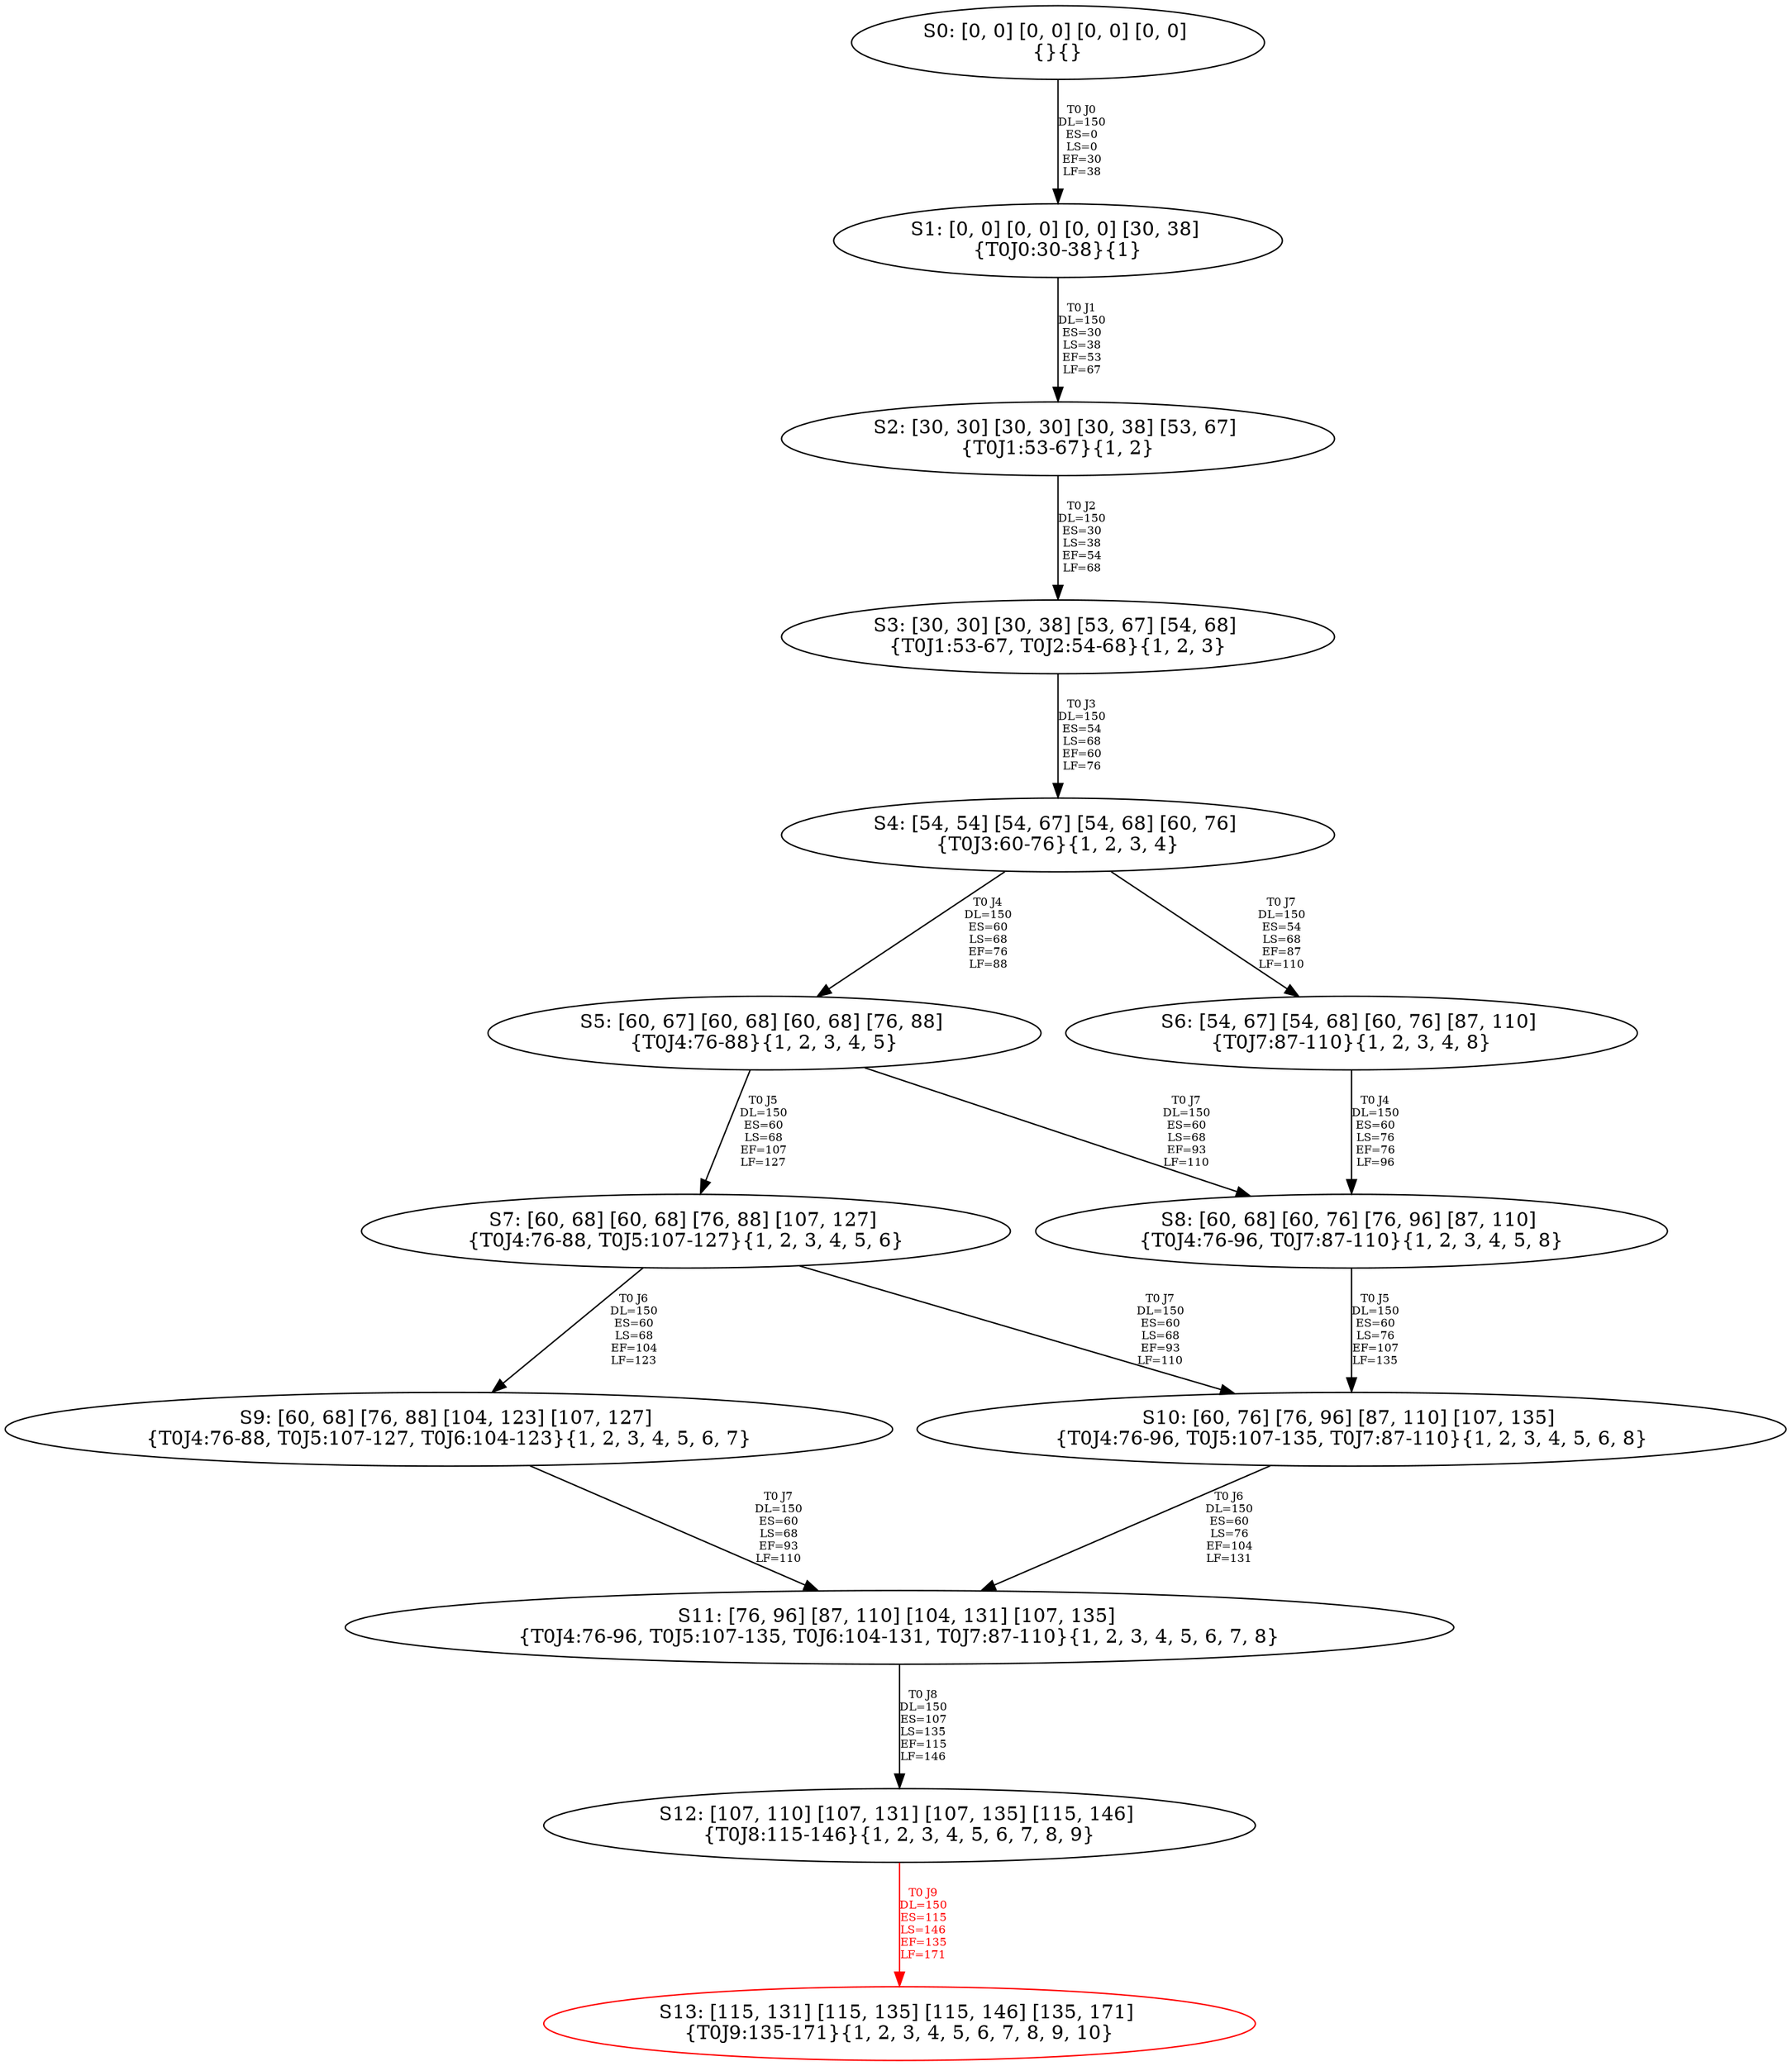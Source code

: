 digraph {
	S0[label="S0: [0, 0] [0, 0] [0, 0] [0, 0] \n{}{}"];
	S1[label="S1: [0, 0] [0, 0] [0, 0] [30, 38] \n{T0J0:30-38}{1}"];
	S2[label="S2: [30, 30] [30, 30] [30, 38] [53, 67] \n{T0J1:53-67}{1, 2}"];
	S3[label="S3: [30, 30] [30, 38] [53, 67] [54, 68] \n{T0J1:53-67, T0J2:54-68}{1, 2, 3}"];
	S4[label="S4: [54, 54] [54, 67] [54, 68] [60, 76] \n{T0J3:60-76}{1, 2, 3, 4}"];
	S5[label="S5: [60, 67] [60, 68] [60, 68] [76, 88] \n{T0J4:76-88}{1, 2, 3, 4, 5}"];
	S6[label="S6: [54, 67] [54, 68] [60, 76] [87, 110] \n{T0J7:87-110}{1, 2, 3, 4, 8}"];
	S7[label="S7: [60, 68] [60, 68] [76, 88] [107, 127] \n{T0J4:76-88, T0J5:107-127}{1, 2, 3, 4, 5, 6}"];
	S8[label="S8: [60, 68] [60, 76] [76, 96] [87, 110] \n{T0J4:76-96, T0J7:87-110}{1, 2, 3, 4, 5, 8}"];
	S9[label="S9: [60, 68] [76, 88] [104, 123] [107, 127] \n{T0J4:76-88, T0J5:107-127, T0J6:104-123}{1, 2, 3, 4, 5, 6, 7}"];
	S10[label="S10: [60, 76] [76, 96] [87, 110] [107, 135] \n{T0J4:76-96, T0J5:107-135, T0J7:87-110}{1, 2, 3, 4, 5, 6, 8}"];
	S11[label="S11: [76, 96] [87, 110] [104, 131] [107, 135] \n{T0J4:76-96, T0J5:107-135, T0J6:104-131, T0J7:87-110}{1, 2, 3, 4, 5, 6, 7, 8}"];
	S12[label="S12: [107, 110] [107, 131] [107, 135] [115, 146] \n{T0J8:115-146}{1, 2, 3, 4, 5, 6, 7, 8, 9}"];
	S13[label="S13: [115, 131] [115, 135] [115, 146] [135, 171] \n{T0J9:135-171}{1, 2, 3, 4, 5, 6, 7, 8, 9, 10}"];
	S0 -> S1[label="T0 J0\nDL=150\nES=0\nLS=0\nEF=30\nLF=38",fontsize=8];
	S1 -> S2[label="T0 J1\nDL=150\nES=30\nLS=38\nEF=53\nLF=67",fontsize=8];
	S2 -> S3[label="T0 J2\nDL=150\nES=30\nLS=38\nEF=54\nLF=68",fontsize=8];
	S3 -> S4[label="T0 J3\nDL=150\nES=54\nLS=68\nEF=60\nLF=76",fontsize=8];
	S4 -> S5[label="T0 J4\nDL=150\nES=60\nLS=68\nEF=76\nLF=88",fontsize=8];
	S4 -> S6[label="T0 J7\nDL=150\nES=54\nLS=68\nEF=87\nLF=110",fontsize=8];
	S5 -> S7[label="T0 J5\nDL=150\nES=60\nLS=68\nEF=107\nLF=127",fontsize=8];
	S5 -> S8[label="T0 J7\nDL=150\nES=60\nLS=68\nEF=93\nLF=110",fontsize=8];
	S6 -> S8[label="T0 J4\nDL=150\nES=60\nLS=76\nEF=76\nLF=96",fontsize=8];
	S7 -> S9[label="T0 J6\nDL=150\nES=60\nLS=68\nEF=104\nLF=123",fontsize=8];
	S7 -> S10[label="T0 J7\nDL=150\nES=60\nLS=68\nEF=93\nLF=110",fontsize=8];
	S8 -> S10[label="T0 J5\nDL=150\nES=60\nLS=76\nEF=107\nLF=135",fontsize=8];
	S9 -> S11[label="T0 J7\nDL=150\nES=60\nLS=68\nEF=93\nLF=110",fontsize=8];
	S10 -> S11[label="T0 J6\nDL=150\nES=60\nLS=76\nEF=104\nLF=131",fontsize=8];
	S11 -> S12[label="T0 J8\nDL=150\nES=107\nLS=135\nEF=115\nLF=146",fontsize=8];
	S12 -> S13[label="T0 J9\nDL=150\nES=115\nLS=146\nEF=135\nLF=171",color=Red,fontcolor=Red,fontsize=8];
S13[color=Red];
}
